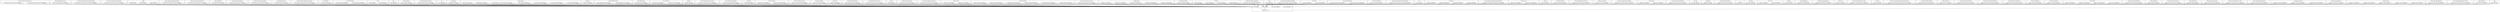 digraph {
graph [overlap=false]
subgraph cluster_Class_MOP_Class_Immutable_Trait {
	label="Class::MOP::Class::Immutable::Trait";
	"Class::MOP::Class::Immutable::Trait::BEGIN@3";
	"Class::MOP::Class::Immutable::Trait::BEGIN@36";
}
subgraph cluster_Class_MOP_Method_Accessor {
	label="Class::MOP::Method::Accessor";
	"Class::MOP::Method::Accessor::BEGIN@4";
}
subgraph cluster_Moose_Meta_TypeConstraint_Parameterizable {
	label="Moose::Meta::TypeConstraint::Parameterizable";
	"Moose::Meta::TypeConstraint::Parameterizable::BEGIN@3";
}
subgraph cluster_Moose_Meta_TypeConstraint_DuckType {
	label="Moose::Meta::TypeConstraint::DuckType";
	"Moose::Meta::TypeConstraint::DuckType::BEGIN@3";
}
subgraph cluster_Config {
	label="Config";
	"Config::BEGIN@35";
	"Config::BEGIN@5";
	"Config::BEGIN@9";
}
subgraph cluster_Moose_Meta_Role_Application_ToRole {
	label="Moose::Meta::Role::Application::ToRole";
	"Moose::Meta::Role::Application::ToRole::BEGIN@3";
}
subgraph cluster_Moose_Meta_Class_Immutable_Trait {
	label="Moose::Meta::Class::Immutable::Trait";
	"Moose::Meta::Class::Immutable::Trait::BEGIN@3";
}
subgraph cluster_Class_MOP_Object {
	label="Class::MOP::Object";
	"Class::MOP::Object::BEGIN@4";
}
subgraph cluster_Moose_Meta_Role_Composite {
	label="Moose::Meta::Role::Composite";
	"Moose::Meta::Role::Composite::BEGIN@3";
}
subgraph cluster_Moose_Meta_Method_Overridden {
	label="Moose::Meta::Method::Overridden";
	"Moose::Meta::Method::Overridden::BEGIN@3";
}
subgraph cluster_Class_MOP_Deprecated {
	label="Class::MOP::Deprecated";
	"Class::MOP::Deprecated::BEGIN@3";
}
subgraph cluster_Moose_Meta_Role_Application_ToInstance {
	label="Moose::Meta::Role::Application::ToInstance";
	"Moose::Meta::Role::Application::ToInstance::BEGIN@3";
}
subgraph cluster_List_MoreUtils {
	label="List::MoreUtils";
	"List::MoreUtils::BEGIN@4";
}
subgraph cluster_Class_MOP_Module {
	label="Class::MOP::Module";
	"Class::MOP::Module::BEGIN@64";
	"Class::MOP::Module::BEGIN@4";
}
subgraph cluster_Errno {
	label="Errno";
	"Errno::BEGIN@162";
	"Errno::BEGIN@9";
}
subgraph cluster_base {
	label="base";
	"base::BEGIN@3";
}
subgraph cluster_Devel_StackTrace {
	label="Devel::StackTrace";
	"Devel::StackTrace::BEGIN@5";
}
subgraph cluster_Class_MOP_Method_Generated {
	label="Class::MOP::Method::Generated";
	"Class::MOP::Method::Generated::BEGIN@4";
}
subgraph cluster_vars {
	label="vars";
	"vars::BEGIN@8";
}
subgraph cluster_Data_OptList {
	label="Data::OptList";
	"Data::OptList::BEGIN@3";
}
subgraph cluster_Moose_Exporter {
	label="Moose::Exporter";
	"Moose::Exporter::__ANON__[Moose/Exporter.pm:390]";
	"Moose::Exporter::BEGIN@386";
	"Moose::Exporter::BEGIN@3";
	"Moose::Exporter::BEGIN@499";
	"Moose::Exporter::BEGIN@489";
	"Moose::Exporter::import";
	"Moose::Exporter::BEGIN@207";
}
subgraph cluster_Moose_Util {
	label="Moose::Util";
	"Moose::Util::BEGIN@3";
}
subgraph cluster_strict {
	label="strict";
	"strict::import";
	"strict::CORE:regcomp";
	"strict::unimport";
	"strict::CORE:match";
	"strict::bits";
}
subgraph cluster_Devel_GlobalDestruction {
	label="Devel::GlobalDestruction";
	"Devel::GlobalDestruction::BEGIN@5";
	"Devel::GlobalDestruction::BEGIN@2";
}
subgraph cluster_Class_MOP_Instance {
	label="Class::MOP::Instance";
	"Class::MOP::Instance::BEGIN@4";
}
subgraph cluster_Class_MOP_Class {
	label="Class::MOP::Class";
	"Class::MOP::Class::BEGIN@448";
	"Class::MOP::Class::BEGIN@4";
}
subgraph cluster_attributes {
	label="attributes";
	"attributes::BEGIN@9";
}
subgraph cluster_Moose_Meta_TypeConstraint_Enum {
	label="Moose::Meta::TypeConstraint::Enum";
	"Moose::Meta::TypeConstraint::Enum::BEGIN@3";
}
subgraph cluster_Class_MOP_Mixin_HasMethods {
	label="Class::MOP::Mixin::HasMethods";
	"Class::MOP::Mixin::HasMethods::BEGIN@3";
}
subgraph cluster_Class_MOP {
	label="Class::MOP";
	"Class::MOP::BEGIN@4";
}
subgraph cluster_Moose_Meta_Role {
	label="Moose::Meta::Role";
	"Moose::Meta::Role::BEGIN@569";
	"Moose::Meta::Role::BEGIN@4";
}
subgraph cluster_Moose_Util_TypeConstraints {
	label="Moose::Util::TypeConstraints";
	"Moose::Util::TypeConstraints::BEGIN@66";
}
subgraph cluster_Moose_Error_Default {
	label="Moose::Error::Default";
	"Moose::Error::Default::BEGIN@3";
}
subgraph cluster_Params_Util {
	label="Params::Util";
	"Params::Util::BEGIN@59";
}
subgraph cluster_Class_MOP_Method_Inlined {
	label="Class::MOP::Method::Inlined";
	"Class::MOP::Method::Inlined::BEGIN@3";
}
subgraph cluster_Class_MOP_Method_Constructor {
	label="Class::MOP::Method::Constructor";
	"Class::MOP::Method::Constructor::BEGIN@4";
}
subgraph cluster_Moose {
	label="Moose";
	"Moose::BEGIN@2";
}
subgraph cluster_Moose_Meta_Role_Method {
	label="Moose::Meta::Role::Method";
	"Moose::Meta::Role::Method::BEGIN@4";
}
subgraph cluster_Moose_Meta_TypeConstraint_Role {
	label="Moose::Meta::TypeConstraint::Role";
	"Moose::Meta::TypeConstraint::Role::BEGIN@3";
}
subgraph cluster_Exporter_Heavy {
	label="Exporter::Heavy";
	"Exporter::Heavy::BEGIN@4";
	"Exporter::Heavy::BEGIN@3";
}
subgraph cluster_Attribute_Handlers {
	label="Attribute::Handlers";
	"Attribute::Handlers::BEGIN@15";
	"Attribute::Handlers::BEGIN@17";
	"Attribute::Handlers::BEGIN@124";
	"Attribute::Handlers::BEGIN@148";
	"Attribute::Handlers::BEGIN@199";
	"Attribute::Handlers::BEGIN@5";
}
subgraph cluster_Moose_Meta_TypeCoercion_Union {
	label="Moose::Meta::TypeCoercion::Union";
	"Moose::Meta::TypeCoercion::Union::BEGIN@4";
}
subgraph cluster_Package_Stash {
	label="Package::Stash";
	"Package::Stash::BEGIN@105";
	"Package::Stash::BEGIN@5";
	"Package::Stash::BEGIN@33";
	"Package::Stash::BEGIN@183";
	"Package::Stash::BEGIN@113";
}
subgraph cluster_Moose_Meta_Method {
	label="Moose::Meta::Method";
	"Moose::Meta::Method::BEGIN@3";
}
subgraph cluster_constant {
	label="constant";
	"constant::BEGIN@3";
	"constant::BEGIN@114";
	"constant::BEGIN@29";
	"constant::BEGIN@52";
}
subgraph cluster_Moose_Meta_Method_Augmented {
	label="Moose::Meta::Method::Augmented";
	"Moose::Meta::Method::Augmented::BEGIN@3";
}
subgraph cluster_Carp {
	label="Carp";
	"Carp::BEGIN@294";
}
subgraph cluster_Moose_Meta_Role_Method_Conflicting {
	label="Moose::Meta::Role::Method::Conflicting";
	"Moose::Meta::Role::Method::Conflicting::BEGIN@4";
}
subgraph cluster_Sub_Install {
	label="Sub::Install";
	"Sub::Install::BEGIN@4";
	"Sub::Install::BEGIN@184";
}
subgraph cluster_Devel_StackTraceFrame {
	label="Devel::StackTraceFrame";
	"Devel::StackTraceFrame::BEGIN@252";
	"Devel::StackTraceFrame::BEGIN@244";
}
subgraph cluster_Moose_Util_MetaRole {
	label="Moose::Util::MetaRole";
	"Moose::Util::MetaRole::BEGIN@3";
}
subgraph cluster_Moose_Meta_TypeConstraint_Parameterized {
	label="Moose::Meta::TypeConstraint::Parameterized";
	"Moose::Meta::TypeConstraint::Parameterized::BEGIN@3";
}
subgraph cluster_mro {
	label="mro";
	"mro::BEGIN@10";
}
subgraph cluster_AutoLoader {
	label="AutoLoader";
	"AutoLoader::BEGIN@138";
	"AutoLoader::BEGIN@30";
	"AutoLoader::BEGIN@3";
	"AutoLoader::BEGIN@186";
}
subgraph cluster_Moose_Meta_Role_Application_RoleSummation {
	label="Moose::Meta::Role::Application::RoleSummation";
	"Moose::Meta::Role::Application::RoleSummation::BEGIN@3";
}
subgraph cluster_File_Spec_Unix {
	label="File::Spec::Unix";
	"File::Spec::Unix::BEGIN@3";
	"File::Spec::Unix::BEGIN@149";
}
subgraph cluster_List_Util {
	label="List::Util";
	"List::Util::BEGIN@11";
}
subgraph cluster_Class_MOP_Attribute {
	label="Class::MOP::Attribute";
	"Class::MOP::Attribute::BEGIN@4";
}
subgraph cluster_Moose_Meta_Method_Constructor {
	label="Moose::Meta::Method::Constructor";
	"Moose::Meta::Method::Constructor::BEGIN@4";
}
subgraph cluster_Moose_Meta_Instance {
	label="Moose::Meta::Instance";
	"Moose::Meta::Instance::BEGIN@4";
}
subgraph cluster_Moose_Meta_TypeConstraint_Registry {
	label="Moose::Meta::TypeConstraint::Registry";
	"Moose::Meta::TypeConstraint::Registry::BEGIN@4";
}
subgraph cluster_Moose_Object {
	label="Moose::Object";
	"Moose::Object::BEGIN@76";
	"Moose::Object::BEGIN@4";
}
subgraph cluster_Moose_Meta_Mixin_AttributeCore {
	label="Moose::Meta::Mixin::AttributeCore";
	"Moose::Meta::Mixin::AttributeCore::BEGIN@3";
}
subgraph cluster_Try_Tiny {
	label="Try::Tiny";
	"Try::Tiny::BEGIN@3";
}
subgraph cluster_Moose_Role {
	label="Moose::Role";
	"Moose::Role::BEGIN@2";
}
subgraph cluster_Moose_Meta_Role_Attribute {
	label="Moose::Meta::Role::Attribute";
	"Moose::Meta::Role::Attribute::BEGIN@3";
}
subgraph cluster_re {
	label="re";
	"re::BEGIN@4";
}
subgraph cluster_Sub_Name {
	label="Sub::Name";
	"Sub::Name::BEGIN@44";
}
subgraph cluster_Data_Lock {
	label="Data::Lock";
	"Data::Lock::BEGIN@18";
	"Data::Lock::BEGIN@4";
}
subgraph cluster_main {
	label="main";
	"main::BEGIN@3";
}
subgraph cluster_metaclass {
	label="metaclass";
	"metaclass::BEGIN@4";
}
subgraph cluster_Class_MOP_Package {
	label="Class::MOP::Package";
	"Class::MOP::Package::BEGIN@4";
}
subgraph cluster_Package_DeprecationManager {
	label="Package::DeprecationManager";
	"Package::DeprecationManager::BEGIN@6";
}
subgraph cluster_Scalar_Util {
	label="Scalar::Util";
	"Scalar::Util::BEGIN@9";
}
subgraph cluster_Moose_Meta_TypeConstraint_Class {
	label="Moose::Meta::TypeConstraint::Class";
	"Moose::Meta::TypeConstraint::Class::BEGIN@3";
}
subgraph cluster_File_Spec {
	label="File::Spec";
	"File::Spec::BEGIN@3";
}
subgraph cluster_Moose_Util_TypeConstraints_OptimizedConstraints {
	label="Moose::Util::TypeConstraints::OptimizedConstraints";
	"Moose::Util::TypeConstraints::OptimizedConstraints::BEGIN@3";
}
subgraph cluster_Class_MOP_Method_Wrapped {
	label="Class::MOP::Method::Wrapped";
	"Class::MOP::Method::Wrapped::BEGIN@4";
}
subgraph cluster_Moose_Meta_Class {
	label="Moose::Meta::Class";
	"Moose::Meta::Class::BEGIN@4";
}
subgraph cluster_Moose_Meta_Method_Destructor {
	label="Moose::Meta::Method::Destructor";
	"Moose::Meta::Method::Destructor::BEGIN@4";
}
subgraph cluster_Moose_Meta_Role_Method_Required {
	label="Moose::Meta::Role::Method::Required";
	"Moose::Meta::Role::Method::Required::BEGIN@4";
}
subgraph cluster_Class_MOP_Mixin_AttributeCore {
	label="Class::MOP::Mixin::AttributeCore";
	"Class::MOP::Mixin::AttributeCore::BEGIN@3";
}
subgraph cluster_Moose_Meta_Attribute {
	label="Moose::Meta::Attribute";
	"Moose::Meta::Attribute::BEGIN@4";
}
subgraph cluster_Class_Data_Inheritable {
	label="Class::Data::Inheritable";
	"Class::Data::Inheritable::BEGIN@3";
}
subgraph cluster_MRO_Compat {
	label="MRO::Compat";
	"MRO::Compat::BEGIN@2";
	"MRO::Compat::BEGIN@225";
	"MRO::Compat::BEGIN@116";
	"MRO::Compat::BEGIN@256";
}
subgraph cluster_Class_MOP_Mixin_HasAttributes {
	label="Class::MOP::Mixin::HasAttributes";
	"Class::MOP::Mixin::HasAttributes::BEGIN@3";
}
subgraph cluster_Moose_Deprecated {
	label="Moose::Deprecated";
	"Moose::Deprecated::BEGIN@3";
}
subgraph cluster_Moose_Meta_Method_Accessor {
	label="Moose::Meta::Method::Accessor";
	"Moose::Meta::Method::Accessor::BEGIN@4";
}
subgraph cluster_Class_MOP_Method {
	label="Class::MOP::Method";
	"Class::MOP::Method::BEGIN@4";
}
subgraph cluster_Moose_Meta_TypeConstraint {
	label="Moose::Meta::TypeConstraint";
	"Moose::Meta::TypeConstraint::BEGIN@4";
}
subgraph cluster_Moose_Meta_TypeConstraint_Union {
	label="Moose::Meta::TypeConstraint::Union";
	"Moose::Meta::TypeConstraint::Union::BEGIN@4";
}
subgraph cluster_Moose_Meta_Method_Delegation {
	label="Moose::Meta::Method::Delegation";
	"Moose::Meta::Method::Delegation::BEGIN@4";
}
subgraph cluster_Exception_Class_Base {
	label="Exception::Class::Base";
	"Exception::Class::Base::BEGIN@6";
	"Exception::Class::Base::BEGIN@43";
	"Exception::Class::Base::BEGIN@63";
}
subgraph cluster_Moose_Meta_TypeCoercion {
	label="Moose::Meta::TypeCoercion";
	"Moose::Meta::TypeCoercion::BEGIN@4";
}
subgraph cluster_Exception_Class {
	label="Exception::Class";
	"Exception::Class::BEGIN@168";
	"Exception::Class::BEGIN@176";
	"Exception::Class::BEGIN@8";
	"Exception::Class::BEGIN@46";
	"Exception::Class::BEGIN@79";
}
subgraph cluster_Moose_Meta_Role_Application {
	label="Moose::Meta::Role::Application";
	"Moose::Meta::Role::Application::BEGIN@3";
}
subgraph cluster_Moose_Meta_Role_Application_ToClass {
	label="Moose::Meta::Role::Application::ToClass";
	"Moose::Meta::Role::Application::ToClass::BEGIN@3";
}
subgraph cluster_Class_MOP_Mixin {
	label="Class::MOP::Mixin";
	"Class::MOP::Mixin::BEGIN@3";
}
"strict::unimport" -> "strict::bits";
"strict::import" -> "strict::bits";
"main::BEGIN@3" -> "strict::bits";
"Errno::BEGIN@162" -> "strict::unimport";
"AutoLoader::BEGIN@138" -> "strict::unimport";
"MRO::Compat::BEGIN@116" -> "strict::unimport";
"constant::BEGIN@29" -> "strict::unimport";
"Class::MOP::Class::Immutable::Trait::BEGIN@36" -> "strict::unimport";
"AutoLoader::BEGIN@186" -> "strict::unimport";
"File::Spec::Unix::BEGIN@149" -> "strict::unimport";
"Sub::Install::BEGIN@184" -> "strict::unimport";
"Attribute::Handlers::BEGIN@148" -> "strict::unimport";
"Package::Stash::BEGIN@33" -> "strict::unimport";
"Exception::Class::BEGIN@176" -> "strict::unimport";
"Moose::Meta::Role::BEGIN@569" -> "strict::unimport";
"Exception::Class::BEGIN@79" -> "strict::unimport";
"constant::BEGIN@52" -> "strict::unimport";
"Package::Stash::BEGIN@105" -> "strict::unimport";
"Moose::Exporter::BEGIN@489" -> "strict::unimport";
"Data::Lock::BEGIN@18" -> "strict::unimport";
"Config::BEGIN@35" -> "strict::unimport";
"Moose::Util::TypeConstraints::BEGIN@66" -> "strict::unimport";
"Moose::Object::BEGIN@76" -> "strict::unimport";
"Moose::Exporter::BEGIN@499" -> "strict::unimport";
"MRO::Compat::BEGIN@256" -> "strict::unimport";
"Package::Stash::BEGIN@113" -> "strict::unimport";
"Exception::Class::Base::BEGIN@63" -> "strict::unimport";
"Exception::Class::BEGIN@46" -> "strict::unimport";
"Exception::Class::BEGIN@168" -> "strict::unimport";
"Attribute::Handlers::BEGIN@199" -> "strict::unimport";
"Carp::BEGIN@294" -> "strict::unimport";
"Package::Stash::BEGIN@183" -> "strict::unimport";
"Class::MOP::Class::BEGIN@448" -> "strict::unimport";
"Moose::Exporter::BEGIN@386" -> "strict::unimport";
"Devel::StackTraceFrame::BEGIN@252" -> "strict::unimport";
"MRO::Compat::BEGIN@225" -> "strict::unimport";
"constant::BEGIN@114" -> "strict::unimport";
"Exception::Class::Base::BEGIN@43" -> "strict::unimport";
"Exporter::Heavy::BEGIN@4" -> "strict::unimport";
"Attribute::Handlers::BEGIN@15" -> "strict::unimport";
"Attribute::Handlers::BEGIN@124" -> "strict::unimport";
"Moose::Exporter::BEGIN@207" -> "strict::unimport";
"Class::MOP::Module::BEGIN@64" -> "strict::unimport";
"AutoLoader::BEGIN@30" -> "strict::unimport";
"main::BEGIN@3" -> "strict::CORE:regcomp";
"base::BEGIN@3" -> "strict::import";
"Moose::Meta::TypeConstraint::Registry::BEGIN@4" -> "strict::import";
"Moose::Meta::Class::BEGIN@4" -> "strict::import";
"Moose::Util::TypeConstraints::OptimizedConstraints::BEGIN@3" -> "strict::import";
"Moose::Exporter::import" -> "strict::import";
"Moose::Meta::TypeConstraint::Class::BEGIN@3" -> "strict::import";
"Class::MOP::Mixin::BEGIN@3" -> "strict::import";
"List::MoreUtils::BEGIN@4" -> "strict::import";
"Class::MOP::Method::Wrapped::BEGIN@4" -> "strict::import";
"Moose::Meta::Method::Delegation::BEGIN@4" -> "strict::import";
"main::BEGIN@3" -> "strict::import";
"AutoLoader::BEGIN@3" -> "strict::import";
"Moose::Meta::Method::Augmented::BEGIN@3" -> "strict::import";
"Moose::Meta::Role::Application::ToClass::BEGIN@3" -> "strict::import";
"Devel::GlobalDestruction::BEGIN@5" -> "strict::import";
"mro::BEGIN@10" -> "strict::import";
"Moose::Meta::Instance::BEGIN@4" -> "strict::import";
"Moose::Exporter::__ANON__[Moose/Exporter.pm:390]" -> "strict::import";
"Errno::BEGIN@9" -> "strict::import";
"Moose::Util::BEGIN@3" -> "strict::import";
"Moose::Meta::TypeConstraint::Union::BEGIN@4" -> "strict::import";
"Package::Stash::BEGIN@5" -> "strict::import";
"Class::MOP::Mixin::HasAttributes::BEGIN@3" -> "strict::import";
"Devel::StackTraceFrame::BEGIN@244" -> "strict::import";
"Moose::Meta::Method::Constructor::BEGIN@4" -> "strict::import";
"Class::Data::Inheritable::BEGIN@3" -> "strict::import";
"Class::MOP::BEGIN@4" -> "strict::import";
"Data::OptList::BEGIN@3" -> "strict::import";
"Class::MOP::Instance::BEGIN@4" -> "strict::import";
"Moose::Meta::TypeConstraint::Parameterized::BEGIN@3" -> "strict::import";
"Params::Util::BEGIN@59" -> "strict::import";
"Moose::Meta::TypeConstraint::Enum::BEGIN@3" -> "strict::import";
"List::Util::BEGIN@11" -> "strict::import";
"Moose::Meta::Class::Immutable::Trait::BEGIN@3" -> "strict::import";
"Moose::Role::BEGIN@2" -> "strict::import";
"Class::MOP::Class::BEGIN@4" -> "strict::import";
"Sub::Install::BEGIN@4" -> "strict::import";
"Attribute::Handlers::BEGIN@5" -> "strict::import";
"Moose::Meta::Role::Application::ToInstance::BEGIN@3" -> "strict::import";
"Moose::Error::Default::BEGIN@3" -> "strict::import";
"Moose::Meta::Method::Accessor::BEGIN@4" -> "strict::import";
"Moose::Meta::TypeConstraint::BEGIN@4" -> "strict::import";
"Data::Lock::BEGIN@4" -> "strict::import";
"Moose::Meta::Role::Application::BEGIN@3" -> "strict::import";
"Config::BEGIN@5" -> "strict::import";
"Class::MOP::Class::Immutable::Trait::BEGIN@3" -> "strict::import";
"MRO::Compat::BEGIN@2" -> "strict::import";
"Moose::Meta::TypeCoercion::BEGIN@4" -> "strict::import";
"Moose::Meta::Attribute::BEGIN@4" -> "strict::import";
"Try::Tiny::BEGIN@3" -> "strict::import";
"Moose::Deprecated::BEGIN@3" -> "strict::import";
"Moose::Meta::Role::Attribute::BEGIN@3" -> "strict::import";
"Class::MOP::Module::BEGIN@4" -> "strict::import";
"Moose::Meta::Role::Method::Conflicting::BEGIN@4" -> "strict::import";
"Devel::StackTrace::BEGIN@5" -> "strict::import";
"Moose::Meta::TypeConstraint::Role::BEGIN@3" -> "strict::import";
"vars::BEGIN@8" -> "strict::import";
"Moose::Meta::Role::Method::Required::BEGIN@4" -> "strict::import";
"attributes::BEGIN@9" -> "strict::import";
"Moose::Exporter::BEGIN@3" -> "strict::import";
"Config::BEGIN@9" -> "strict::import";
"Moose::Meta::Method::BEGIN@3" -> "strict::import";
"Moose::Object::BEGIN@4" -> "strict::import";
"Moose::Meta::Role::Application::ToRole::BEGIN@3" -> "strict::import";
"File::Spec::Unix::BEGIN@3" -> "strict::import";
"Moose::Meta::Role::Application::RoleSummation::BEGIN@3" -> "strict::import";
"Moose::Meta::Role::BEGIN@4" -> "strict::import";
"Class::MOP::Deprecated::BEGIN@3" -> "strict::import";
"Class::MOP::Method::BEGIN@4" -> "strict::import";
"Moose::Meta::Role::Composite::BEGIN@3" -> "strict::import";
"Class::MOP::Object::BEGIN@4" -> "strict::import";
"Moose::Meta::TypeCoercion::Union::BEGIN@4" -> "strict::import";
"Sub::Name::BEGIN@44" -> "strict::import";
"Class::MOP::Method::Inlined::BEGIN@3" -> "strict::import";
"Scalar::Util::BEGIN@9" -> "strict::import";
"Exception::Class::Base::BEGIN@6" -> "strict::import";
"Moose::Meta::Method::Overridden::BEGIN@3" -> "strict::import";
"constant::BEGIN@3" -> "strict::import";
"Exception::Class::BEGIN@8" -> "strict::import";
"File::Spec::BEGIN@3" -> "strict::import";
"Package::DeprecationManager::BEGIN@6" -> "strict::import";
"Moose::Meta::Role::Method::BEGIN@4" -> "strict::import";
"Class::MOP::Attribute::BEGIN@4" -> "strict::import";
"re::BEGIN@4" -> "strict::import";
"Moose::Meta::Method::Destructor::BEGIN@4" -> "strict::import";
"Attribute::Handlers::BEGIN@17" -> "strict::import";
"Devel::GlobalDestruction::BEGIN@2" -> "strict::import";
"Moose::Meta::TypeConstraint::DuckType::BEGIN@3" -> "strict::import";
"Class::MOP::Method::Constructor::BEGIN@4" -> "strict::import";
"Moose::Meta::TypeConstraint::Parameterizable::BEGIN@3" -> "strict::import";
"metaclass::BEGIN@4" -> "strict::import";
"Moose::Meta::Mixin::AttributeCore::BEGIN@3" -> "strict::import";
"Class::MOP::Mixin::HasMethods::BEGIN@3" -> "strict::import";
"Moose::BEGIN@2" -> "strict::import";
"Moose::Util::MetaRole::BEGIN@3" -> "strict::import";
"Class::MOP::Method::Accessor::BEGIN@4" -> "strict::import";
"Exporter::Heavy::BEGIN@3" -> "strict::import";
"Class::MOP::Package::BEGIN@4" -> "strict::import";
"Class::MOP::Mixin::AttributeCore::BEGIN@3" -> "strict::import";
"Class::MOP::Method::Generated::BEGIN@4" -> "strict::import";
"main::BEGIN@3" -> "strict::CORE:match";
}
